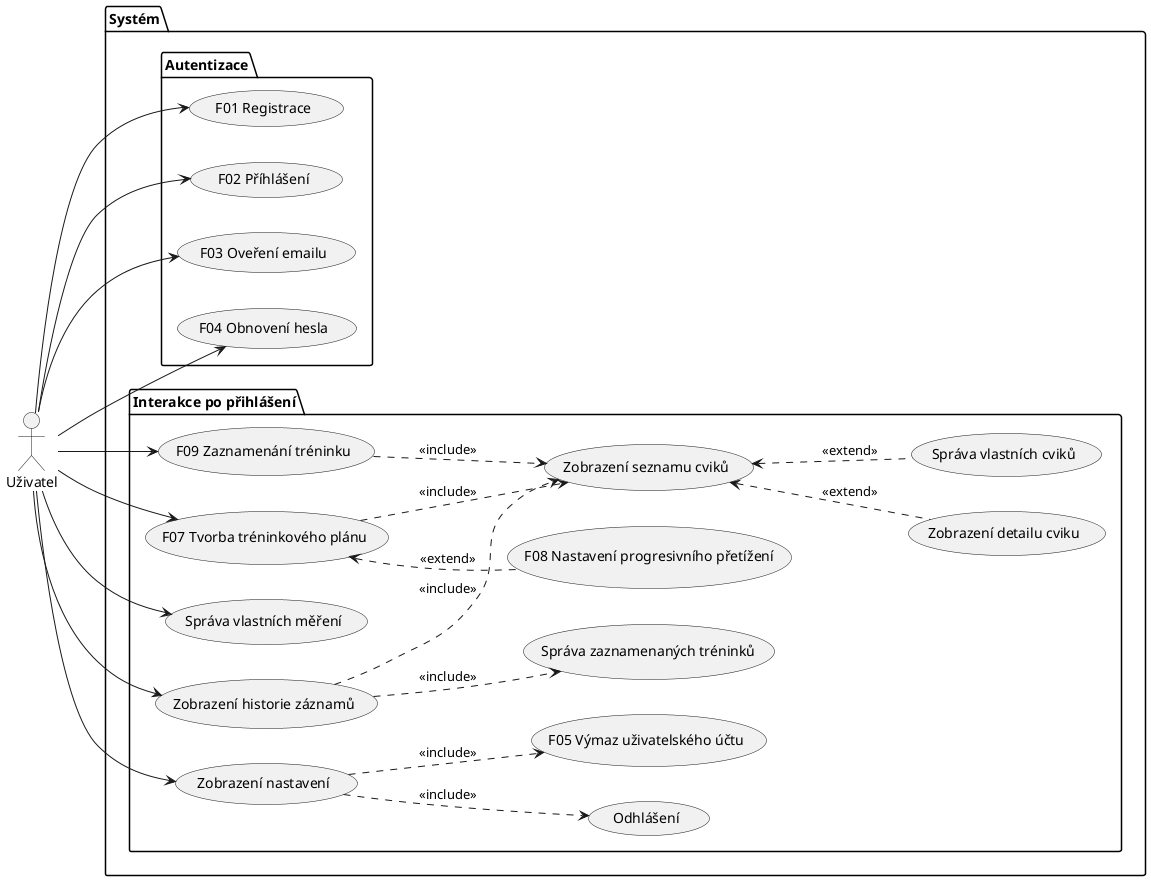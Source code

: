 @startuml
'https://plantuml.com/use-case-diagram
left to right direction

actor Uživatel as User

package Systém {
    package Autentizace {
        (F01 Registrace) as (Register)
        (F02 Příhlášení) as (Login)
        (F03 Oveření emailu) as (Verify)
        (F04 Obnovení hesla) as (Reset)
    }

    package "Interakce po přihlášení" {
        (F09 Zaznamenání tréninku) as (Record)
        (F07 Tvorba tréninkového plánu) as (Plan)
        (Správa vlastních měření) as (Measure)
        (Zobrazení historie záznamů) as (ShowHistory)
        (Zobrazení nastavení) as (Settings)

        (F05 Výmaz uživatelského účtu) as (Delete)

        (Zobrazení seznamu cviků) as (ShowExercise)
        (Zobrazení detailu cviku) as (ShowDetail)
        (Správa vlastních cviků) as (CustomExercise)

        (Správa zaznamenaných tréninků) as (WorkoutHistory)

        (F08 Nastavení progresivního přetížení) as (Overload)
        (Odhlášení) as (Logout)
    }
}


User --> (Login)
User --> (Register)
User --> (Verify)
User --> (Reset)

(Settings) -.> (Delete) : <<include>>
(Settings) -.> (Logout) : <<include>>

User --> (Record)
User --> (Plan)
User --> (ShowHistory)
User --> (Measure)
User --> (Settings)

(Record) -.> (ShowExercise) : <<include>>
(Plan) -.> (ShowExercise) : <<include>>
(ShowHistory) -.> (ShowExercise) : <<include>>
(ShowHistory) -.> (WorkoutHistory) : <<include>>

(ShowExercise) <.- (ShowDetail) : <<extend>>
(ShowExercise) <.- (CustomExercise) : <<extend>>

(Plan) <-. (Overload) : <<extend>>
@enduml